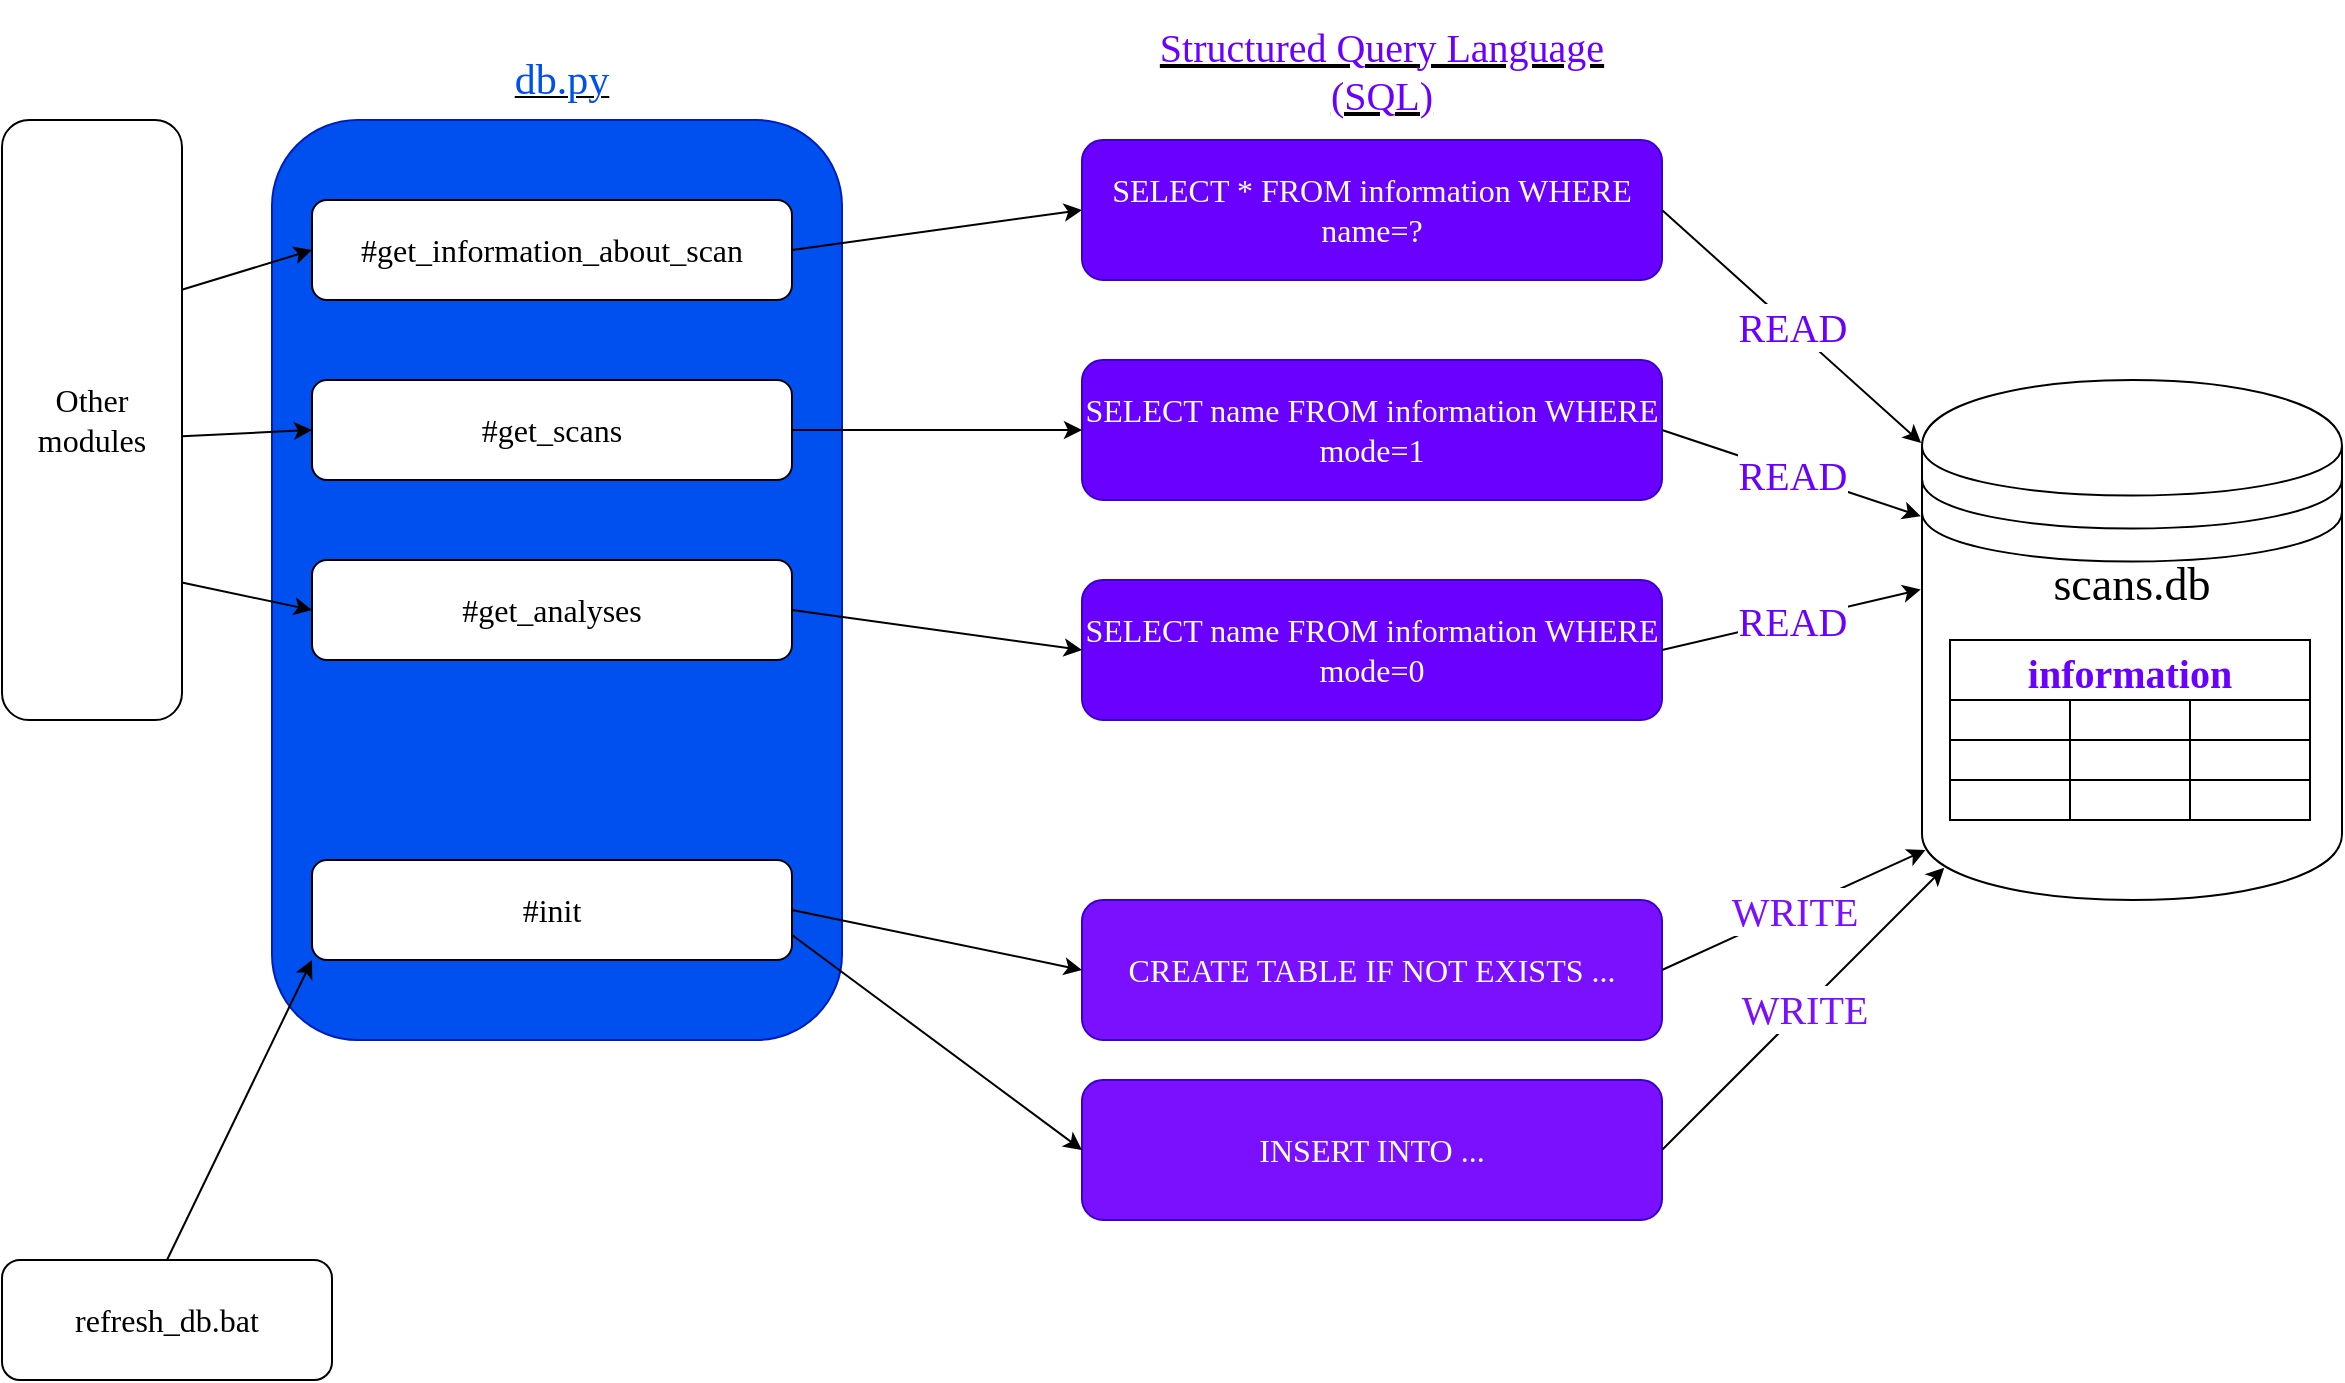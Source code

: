 <mxfile>
    <diagram id="sqh2nvEbb2Q2xoJa_0Ur" name="Page-1">
        <mxGraphModel dx="1273" dy="971" grid="1" gridSize="10" guides="1" tooltips="1" connect="1" arrows="1" fold="1" page="1" pageScale="1" pageWidth="850" pageHeight="1100" math="0" shadow="0">
            <root>
                <mxCell id="0"/>
                <mxCell id="1" parent="0"/>
                <mxCell id="7" value="" style="rounded=1;whiteSpace=wrap;html=1;fontFamily=Consolas;fontSource=https%3A%2F%2Ffonts.googleapis.com%2Fcss%3Ffamily%3DConsolas;fontSize=16;fillColor=#0050ef;fontColor=#ffffff;strokeColor=#001DBC;" parent="1" vertex="1">
                    <mxGeometry x="155" y="150" width="285" height="460" as="geometry"/>
                </mxCell>
                <mxCell id="2" value="&lt;p style=&quot;font-size: 16px;&quot;&gt;#get_information_about_scan&lt;/p&gt;" style="rounded=1;whiteSpace=wrap;html=1;fontSize=16;fontFamily=Consolas;fontSource=https%3A%2F%2Ffonts.googleapis.com%2Fcss%3Ffamily%3DConsolas;" parent="1" vertex="1">
                    <mxGeometry x="175" y="190" width="240" height="50" as="geometry"/>
                </mxCell>
                <mxCell id="3" value="&lt;p style=&quot;font-size: 16px;&quot;&gt;#get_scans&lt;/p&gt;" style="rounded=1;whiteSpace=wrap;html=1;fontSize=16;fontFamily=Consolas;fontSource=https%3A%2F%2Ffonts.googleapis.com%2Fcss%3Ffamily%3DConsolas;" parent="1" vertex="1">
                    <mxGeometry x="175" y="280" width="240" height="50" as="geometry"/>
                </mxCell>
                <mxCell id="4" value="&lt;p style=&quot;font-size: 16px;&quot;&gt;#get_analyses&lt;/p&gt;" style="rounded=1;whiteSpace=wrap;html=1;fontSize=16;fontFamily=Consolas;fontSource=https%3A%2F%2Ffonts.googleapis.com%2Fcss%3Ffamily%3DConsolas;" parent="1" vertex="1">
                    <mxGeometry x="175" y="370" width="240" height="50" as="geometry"/>
                </mxCell>
                <mxCell id="5" value="&lt;p style=&quot;font-size: 16px;&quot;&gt;#init&lt;/p&gt;" style="rounded=1;whiteSpace=wrap;html=1;fontSize=16;fontFamily=Consolas;fontSource=https%3A%2F%2Ffonts.googleapis.com%2Fcss%3Ffamily%3DConsolas;" parent="1" vertex="1">
                    <mxGeometry x="175" y="520" width="240" height="50" as="geometry"/>
                </mxCell>
                <mxCell id="6" value="scans.db" style="shape=datastore;whiteSpace=wrap;html=1;fontFamily=Consolas;fontSource=https%3A%2F%2Ffonts.googleapis.com%2Fcss%3Ffamily%3DConsolas;fontSize=23;verticalAlign=top;" parent="1" vertex="1">
                    <mxGeometry x="980" y="280" width="210" height="260" as="geometry"/>
                </mxCell>
                <mxCell id="8" value="" style="endArrow=classic;html=1;fontFamily=Consolas;fontSource=https%3A%2F%2Ffonts.googleapis.com%2Fcss%3Ffamily%3DConsolas;fontSize=16;entryX=0;entryY=0.5;entryDx=0;entryDy=0;exitX=0.999;exitY=0.283;exitDx=0;exitDy=0;exitPerimeter=0;" parent="1" source="11" target="2" edge="1">
                    <mxGeometry width="50" height="50" relative="1" as="geometry">
                        <mxPoint x="125" y="215" as="sourcePoint"/>
                        <mxPoint x="135" y="210" as="targetPoint"/>
                    </mxGeometry>
                </mxCell>
                <mxCell id="9" value="" style="endArrow=classic;html=1;fontFamily=Consolas;fontSource=https%3A%2F%2Ffonts.googleapis.com%2Fcss%3Ffamily%3DConsolas;fontSize=16;entryX=0;entryY=0.5;entryDx=0;entryDy=0;exitX=1;exitY=0.527;exitDx=0;exitDy=0;exitPerimeter=0;" parent="1" source="11" target="3" edge="1">
                    <mxGeometry width="50" height="50" relative="1" as="geometry">
                        <mxPoint x="125" y="305" as="sourcePoint"/>
                        <mxPoint x="165" y="290" as="targetPoint"/>
                    </mxGeometry>
                </mxCell>
                <mxCell id="10" value="" style="endArrow=classic;html=1;fontFamily=Consolas;fontSource=https%3A%2F%2Ffonts.googleapis.com%2Fcss%3Ffamily%3DConsolas;fontSize=16;entryX=0;entryY=0.5;entryDx=0;entryDy=0;exitX=0.999;exitY=0.771;exitDx=0;exitDy=0;exitPerimeter=0;" parent="1" source="11" target="4" edge="1">
                    <mxGeometry width="50" height="50" relative="1" as="geometry">
                        <mxPoint x="135" y="395" as="sourcePoint"/>
                        <mxPoint x="155" y="390" as="targetPoint"/>
                    </mxGeometry>
                </mxCell>
                <mxCell id="11" value="Other modules" style="rounded=1;whiteSpace=wrap;html=1;fontFamily=Consolas;fontSource=https%3A%2F%2Ffonts.googleapis.com%2Fcss%3Ffamily%3DConsolas;fontSize=16;" parent="1" vertex="1">
                    <mxGeometry x="20" y="150" width="90" height="300" as="geometry"/>
                </mxCell>
                <mxCell id="12" value="" style="endArrow=classic;html=1;fontFamily=Consolas;fontSource=https%3A%2F%2Ffonts.googleapis.com%2Fcss%3Ffamily%3DConsolas;fontSize=16;entryX=0;entryY=1;entryDx=0;entryDy=0;exitX=0.5;exitY=0;exitDx=0;exitDy=0;" parent="1" source="13" target="5" edge="1">
                    <mxGeometry width="50" height="50" relative="1" as="geometry">
                        <mxPoint x="100" y="700" as="sourcePoint"/>
                        <mxPoint x="210" y="690" as="targetPoint"/>
                    </mxGeometry>
                </mxCell>
                <mxCell id="13" value="refresh_db.bat" style="rounded=1;whiteSpace=wrap;html=1;fontFamily=Consolas;fontSource=https%3A%2F%2Ffonts.googleapis.com%2Fcss%3Ffamily%3DConsolas;fontSize=16;" parent="1" vertex="1">
                    <mxGeometry x="20" y="720" width="165" height="60" as="geometry"/>
                </mxCell>
                <mxCell id="14" value="&lt;font color=&quot;#0050ef&quot; data-font-src=&quot;https://fonts.googleapis.com/css?family=Consolas&quot; face=&quot;Consolas&quot; style=&quot;font-size: 21px;&quot;&gt;db.py&lt;/font&gt;" style="text;html=1;strokeColor=none;fillColor=none;align=center;verticalAlign=middle;whiteSpace=wrap;rounded=0;fontStyle=4" vertex="1" parent="1">
                    <mxGeometry x="160" y="110" width="280" height="40" as="geometry"/>
                </mxCell>
                <mxCell id="15" value="" style="endArrow=classic;html=1;fontFamily=Consolas;fontSource=https%3A%2F%2Ffonts.googleapis.com%2Fcss%3Ffamily%3DConsolas;fontSize=23;fontColor=#0050ef;exitX=1;exitY=0.5;exitDx=0;exitDy=0;entryX=0;entryY=0.5;entryDx=0;entryDy=0;" edge="1" parent="1" source="2" target="17">
                    <mxGeometry width="50" height="50" relative="1" as="geometry">
                        <mxPoint x="460" y="190" as="sourcePoint"/>
                        <mxPoint x="460" y="185" as="targetPoint"/>
                    </mxGeometry>
                </mxCell>
                <mxCell id="17" value="SELECT * FROM information WHERE name=?" style="rounded=1;whiteSpace=wrap;html=1;fontFamily=Consolas;fontSource=https%3A%2F%2Ffonts.googleapis.com%2Fcss%3Ffamily%3DConsolas;fontSize=16;fontColor=#ffffff;fillColor=#6a00ff;strokeColor=#3700CC;" vertex="1" parent="1">
                    <mxGeometry x="560" y="160" width="290" height="70" as="geometry"/>
                </mxCell>
                <mxCell id="18" value="&lt;font color=&quot;#6a00ff&quot; data-font-src=&quot;https://fonts.googleapis.com/css?family=Consolas&quot; face=&quot;Consolas&quot; style=&quot;font-size: 20px;&quot;&gt;Structured Query Language (SQL)&lt;/font&gt;" style="text;html=1;strokeColor=none;fillColor=none;align=center;verticalAlign=middle;whiteSpace=wrap;rounded=0;fontStyle=4;fontSize=20;" vertex="1" parent="1">
                    <mxGeometry x="570" y="90" width="280" height="70" as="geometry"/>
                </mxCell>
                <mxCell id="19" value="SELECT name FROM information WHERE mode=1" style="rounded=1;whiteSpace=wrap;html=1;fontFamily=Consolas;fontSource=https%3A%2F%2Ffonts.googleapis.com%2Fcss%3Ffamily%3DConsolas;fontSize=16;fontColor=#ffffff;fillColor=#6a00ff;strokeColor=#3700CC;" vertex="1" parent="1">
                    <mxGeometry x="560" y="270" width="290" height="70" as="geometry"/>
                </mxCell>
                <mxCell id="20" value="" style="endArrow=classic;html=1;fontFamily=Consolas;fontSource=https%3A%2F%2Ffonts.googleapis.com%2Fcss%3Ffamily%3DConsolas;fontSize=23;fontColor=#0050ef;exitX=1;exitY=0.5;exitDx=0;exitDy=0;entryX=0;entryY=0.5;entryDx=0;entryDy=0;" edge="1" parent="1" source="3" target="19">
                    <mxGeometry width="50" height="50" relative="1" as="geometry">
                        <mxPoint x="440" y="310" as="sourcePoint"/>
                        <mxPoint x="590" y="290" as="targetPoint"/>
                    </mxGeometry>
                </mxCell>
                <mxCell id="21" value="SELECT name FROM information WHERE mode=0" style="rounded=1;whiteSpace=wrap;html=1;fontFamily=Consolas;fontSource=https%3A%2F%2Ffonts.googleapis.com%2Fcss%3Ffamily%3DConsolas;fontSize=16;fontColor=#ffffff;fillColor=#6a00ff;strokeColor=#3700CC;" vertex="1" parent="1">
                    <mxGeometry x="560" y="380" width="290" height="70" as="geometry"/>
                </mxCell>
                <mxCell id="22" value="" style="endArrow=classic;html=1;fontFamily=Consolas;fontSource=https%3A%2F%2Ffonts.googleapis.com%2Fcss%3Ffamily%3DConsolas;fontSize=23;fontColor=#0050ef;exitX=1;exitY=0.5;exitDx=0;exitDy=0;entryX=0;entryY=0.5;entryDx=0;entryDy=0;" edge="1" parent="1" source="4" target="21">
                    <mxGeometry width="50" height="50" relative="1" as="geometry">
                        <mxPoint x="425" y="315" as="sourcePoint"/>
                        <mxPoint x="570" y="315" as="targetPoint"/>
                    </mxGeometry>
                </mxCell>
                <mxCell id="23" value="CREATE TABLE IF NOT EXISTS ..." style="rounded=1;whiteSpace=wrap;html=1;fontFamily=Consolas;fontSource=https%3A%2F%2Ffonts.googleapis.com%2Fcss%3Ffamily%3DConsolas;fontSize=16;fontColor=#ffffff;fillColor=#7A10FF;strokeColor=#3700CC;" vertex="1" parent="1">
                    <mxGeometry x="560" y="540" width="290" height="70" as="geometry"/>
                </mxCell>
                <mxCell id="24" value="INSERT INTO ..." style="rounded=1;whiteSpace=wrap;html=1;fontFamily=Consolas;fontSource=https%3A%2F%2Ffonts.googleapis.com%2Fcss%3Ffamily%3DConsolas;fontSize=16;fontColor=#ffffff;fillColor=#7A10FF;strokeColor=#3700CC;" vertex="1" parent="1">
                    <mxGeometry x="560" y="630" width="290" height="70" as="geometry"/>
                </mxCell>
                <mxCell id="25" value="" style="endArrow=classic;html=1;fontFamily=Consolas;fontSource=https%3A%2F%2Ffonts.googleapis.com%2Fcss%3Ffamily%3DConsolas;fontSize=20;fontColor=#6a00ff;exitX=1;exitY=0.5;exitDx=0;exitDy=0;entryX=0;entryY=0.5;entryDx=0;entryDy=0;" edge="1" parent="1" source="5" target="23">
                    <mxGeometry width="50" height="50" relative="1" as="geometry">
                        <mxPoint x="480" y="590" as="sourcePoint"/>
                        <mxPoint x="530" y="540" as="targetPoint"/>
                    </mxGeometry>
                </mxCell>
                <mxCell id="26" value="" style="endArrow=classic;html=1;fontFamily=Consolas;fontSource=https%3A%2F%2Ffonts.googleapis.com%2Fcss%3Ffamily%3DConsolas;fontSize=20;fontColor=#6a00ff;exitX=1;exitY=0.75;exitDx=0;exitDy=0;entryX=0;entryY=0.5;entryDx=0;entryDy=0;" edge="1" parent="1" source="5" target="24">
                    <mxGeometry width="50" height="50" relative="1" as="geometry">
                        <mxPoint x="430" y="730" as="sourcePoint"/>
                        <mxPoint x="480" y="680" as="targetPoint"/>
                    </mxGeometry>
                </mxCell>
                <mxCell id="27" value="READ" style="endArrow=classic;html=1;fontFamily=Consolas;fontSource=https%3A%2F%2Ffonts.googleapis.com%2Fcss%3Ffamily%3DConsolas;fontSize=20;fontColor=#6a00ff;exitX=1;exitY=0.5;exitDx=0;exitDy=0;entryX=-0.002;entryY=0.121;entryDx=0;entryDy=0;entryPerimeter=0;" edge="1" parent="1" source="17" target="6">
                    <mxGeometry width="50" height="50" relative="1" as="geometry">
                        <mxPoint x="930" y="230" as="sourcePoint"/>
                        <mxPoint x="980" y="180" as="targetPoint"/>
                    </mxGeometry>
                </mxCell>
                <mxCell id="28" value="READ" style="endArrow=classic;html=1;fontFamily=Consolas;fontSource=https%3A%2F%2Ffonts.googleapis.com%2Fcss%3Ffamily%3DConsolas;fontSize=20;fontColor=#6a00ff;exitX=1;exitY=0.5;exitDx=0;exitDy=0;entryX=-0.003;entryY=0.262;entryDx=0;entryDy=0;entryPerimeter=0;" edge="1" parent="1" source="19" target="6">
                    <mxGeometry width="50" height="50" relative="1" as="geometry">
                        <mxPoint x="860" y="205" as="sourcePoint"/>
                        <mxPoint x="987.9" y="319.12" as="targetPoint"/>
                    </mxGeometry>
                </mxCell>
                <mxCell id="29" value="READ" style="endArrow=classic;html=1;fontFamily=Consolas;fontSource=https%3A%2F%2Ffonts.googleapis.com%2Fcss%3Ffamily%3DConsolas;fontSize=20;fontColor=#6a00ff;exitX=1;exitY=0.5;exitDx=0;exitDy=0;entryX=-0.003;entryY=0.403;entryDx=0;entryDy=0;entryPerimeter=0;" edge="1" parent="1" source="21" target="6">
                    <mxGeometry width="50" height="50" relative="1" as="geometry">
                        <mxPoint x="870" y="215" as="sourcePoint"/>
                        <mxPoint x="997.9" y="329.12" as="targetPoint"/>
                    </mxGeometry>
                </mxCell>
                <mxCell id="30" value="&lt;font color=&quot;#7a10ff&quot;&gt;WRITE&lt;/font&gt;" style="endArrow=classic;html=1;fontFamily=Consolas;fontSource=https%3A%2F%2Ffonts.googleapis.com%2Fcss%3Ffamily%3DConsolas;fontSize=20;fontColor=#6a00ff;exitX=1;exitY=0.5;exitDx=0;exitDy=0;entryX=0.008;entryY=0.904;entryDx=0;entryDy=0;entryPerimeter=0;" edge="1" parent="1" source="23" target="6">
                    <mxGeometry width="50" height="50" relative="1" as="geometry">
                        <mxPoint x="880" y="225" as="sourcePoint"/>
                        <mxPoint x="1007.9" y="339.12" as="targetPoint"/>
                    </mxGeometry>
                </mxCell>
                <mxCell id="31" value="&lt;font color=&quot;#7a10ff&quot;&gt;WRITE&lt;/font&gt;" style="endArrow=classic;html=1;fontFamily=Consolas;fontSource=https%3A%2F%2Ffonts.googleapis.com%2Fcss%3Ffamily%3DConsolas;fontSize=20;fontColor=#6a00ff;exitX=1;exitY=0.5;exitDx=0;exitDy=0;entryX=0.053;entryY=0.938;entryDx=0;entryDy=0;entryPerimeter=0;" edge="1" parent="1" source="24" target="6">
                    <mxGeometry width="50" height="50" relative="1" as="geometry">
                        <mxPoint x="890" y="235" as="sourcePoint"/>
                        <mxPoint x="1017.9" y="349.12" as="targetPoint"/>
                    </mxGeometry>
                </mxCell>
                <mxCell id="32" value="information" style="shape=table;startSize=30;container=1;collapsible=0;childLayout=tableLayout;fontStyle=1;align=center;fontFamily=Consolas;fontSource=https%3A%2F%2Ffonts.googleapis.com%2Fcss%3Ffamily%3DConsolas;fontSize=20;fontColor=#6a00ff;" vertex="1" parent="1">
                    <mxGeometry x="994" y="410" width="180" height="90" as="geometry"/>
                </mxCell>
                <mxCell id="33" value="" style="shape=tableRow;horizontal=0;startSize=0;swimlaneHead=0;swimlaneBody=0;top=0;left=0;bottom=0;right=0;collapsible=0;dropTarget=0;fillColor=none;points=[[0,0.5],[1,0.5]];portConstraint=eastwest;fontFamily=Consolas;fontSource=https%3A%2F%2Ffonts.googleapis.com%2Fcss%3Ffamily%3DConsolas;fontSize=20;fontColor=#6a00ff;" vertex="1" parent="32">
                    <mxGeometry y="30" width="180" height="20" as="geometry"/>
                </mxCell>
                <mxCell id="34" value="" style="shape=partialRectangle;html=1;whiteSpace=wrap;connectable=0;fillColor=none;top=0;left=0;bottom=0;right=0;overflow=hidden;fontFamily=Consolas;fontSource=https%3A%2F%2Ffonts.googleapis.com%2Fcss%3Ffamily%3DConsolas;fontSize=20;fontColor=#6a00ff;" vertex="1" parent="33">
                    <mxGeometry width="60" height="20" as="geometry">
                        <mxRectangle width="60" height="20" as="alternateBounds"/>
                    </mxGeometry>
                </mxCell>
                <mxCell id="35" value="" style="shape=partialRectangle;html=1;whiteSpace=wrap;connectable=0;fillColor=none;top=0;left=0;bottom=0;right=0;overflow=hidden;fontFamily=Consolas;fontSource=https%3A%2F%2Ffonts.googleapis.com%2Fcss%3Ffamily%3DConsolas;fontSize=20;fontColor=#6a00ff;" vertex="1" parent="33">
                    <mxGeometry x="60" width="60" height="20" as="geometry">
                        <mxRectangle width="60" height="20" as="alternateBounds"/>
                    </mxGeometry>
                </mxCell>
                <mxCell id="36" value="" style="shape=partialRectangle;html=1;whiteSpace=wrap;connectable=0;fillColor=none;top=0;left=0;bottom=0;right=0;overflow=hidden;fontFamily=Consolas;fontSource=https%3A%2F%2Ffonts.googleapis.com%2Fcss%3Ffamily%3DConsolas;fontSize=20;fontColor=#6a00ff;" vertex="1" parent="33">
                    <mxGeometry x="120" width="60" height="20" as="geometry">
                        <mxRectangle width="60" height="20" as="alternateBounds"/>
                    </mxGeometry>
                </mxCell>
                <mxCell id="37" value="" style="shape=tableRow;horizontal=0;startSize=0;swimlaneHead=0;swimlaneBody=0;top=0;left=0;bottom=0;right=0;collapsible=0;dropTarget=0;fillColor=none;points=[[0,0.5],[1,0.5]];portConstraint=eastwest;fontFamily=Consolas;fontSource=https%3A%2F%2Ffonts.googleapis.com%2Fcss%3Ffamily%3DConsolas;fontSize=20;fontColor=#6a00ff;" vertex="1" parent="32">
                    <mxGeometry y="50" width="180" height="20" as="geometry"/>
                </mxCell>
                <mxCell id="38" value="" style="shape=partialRectangle;html=1;whiteSpace=wrap;connectable=0;fillColor=none;top=0;left=0;bottom=0;right=0;overflow=hidden;fontFamily=Consolas;fontSource=https%3A%2F%2Ffonts.googleapis.com%2Fcss%3Ffamily%3DConsolas;fontSize=20;fontColor=#6a00ff;" vertex="1" parent="37">
                    <mxGeometry width="60" height="20" as="geometry">
                        <mxRectangle width="60" height="20" as="alternateBounds"/>
                    </mxGeometry>
                </mxCell>
                <mxCell id="39" value="" style="shape=partialRectangle;html=1;whiteSpace=wrap;connectable=0;fillColor=none;top=0;left=0;bottom=0;right=0;overflow=hidden;fontFamily=Consolas;fontSource=https%3A%2F%2Ffonts.googleapis.com%2Fcss%3Ffamily%3DConsolas;fontSize=20;fontColor=#6a00ff;" vertex="1" parent="37">
                    <mxGeometry x="60" width="60" height="20" as="geometry">
                        <mxRectangle width="60" height="20" as="alternateBounds"/>
                    </mxGeometry>
                </mxCell>
                <mxCell id="40" value="" style="shape=partialRectangle;html=1;whiteSpace=wrap;connectable=0;fillColor=none;top=0;left=0;bottom=0;right=0;overflow=hidden;fontFamily=Consolas;fontSource=https%3A%2F%2Ffonts.googleapis.com%2Fcss%3Ffamily%3DConsolas;fontSize=20;fontColor=#6a00ff;" vertex="1" parent="37">
                    <mxGeometry x="120" width="60" height="20" as="geometry">
                        <mxRectangle width="60" height="20" as="alternateBounds"/>
                    </mxGeometry>
                </mxCell>
                <mxCell id="41" value="" style="shape=tableRow;horizontal=0;startSize=0;swimlaneHead=0;swimlaneBody=0;top=0;left=0;bottom=0;right=0;collapsible=0;dropTarget=0;fillColor=none;points=[[0,0.5],[1,0.5]];portConstraint=eastwest;fontFamily=Consolas;fontSource=https%3A%2F%2Ffonts.googleapis.com%2Fcss%3Ffamily%3DConsolas;fontSize=20;fontColor=#6a00ff;" vertex="1" parent="32">
                    <mxGeometry y="70" width="180" height="20" as="geometry"/>
                </mxCell>
                <mxCell id="42" value="" style="shape=partialRectangle;html=1;whiteSpace=wrap;connectable=0;fillColor=none;top=0;left=0;bottom=0;right=0;overflow=hidden;fontFamily=Consolas;fontSource=https%3A%2F%2Ffonts.googleapis.com%2Fcss%3Ffamily%3DConsolas;fontSize=20;fontColor=#6a00ff;" vertex="1" parent="41">
                    <mxGeometry width="60" height="20" as="geometry">
                        <mxRectangle width="60" height="20" as="alternateBounds"/>
                    </mxGeometry>
                </mxCell>
                <mxCell id="43" value="" style="shape=partialRectangle;html=1;whiteSpace=wrap;connectable=0;fillColor=none;top=0;left=0;bottom=0;right=0;overflow=hidden;fontFamily=Consolas;fontSource=https%3A%2F%2Ffonts.googleapis.com%2Fcss%3Ffamily%3DConsolas;fontSize=20;fontColor=#6a00ff;" vertex="1" parent="41">
                    <mxGeometry x="60" width="60" height="20" as="geometry">
                        <mxRectangle width="60" height="20" as="alternateBounds"/>
                    </mxGeometry>
                </mxCell>
                <mxCell id="44" value="" style="shape=partialRectangle;html=1;whiteSpace=wrap;connectable=0;fillColor=none;top=0;left=0;bottom=0;right=0;overflow=hidden;fontFamily=Consolas;fontSource=https%3A%2F%2Ffonts.googleapis.com%2Fcss%3Ffamily%3DConsolas;fontSize=20;fontColor=#6a00ff;" vertex="1" parent="41">
                    <mxGeometry x="120" width="60" height="20" as="geometry">
                        <mxRectangle width="60" height="20" as="alternateBounds"/>
                    </mxGeometry>
                </mxCell>
            </root>
        </mxGraphModel>
    </diagram>
</mxfile>

